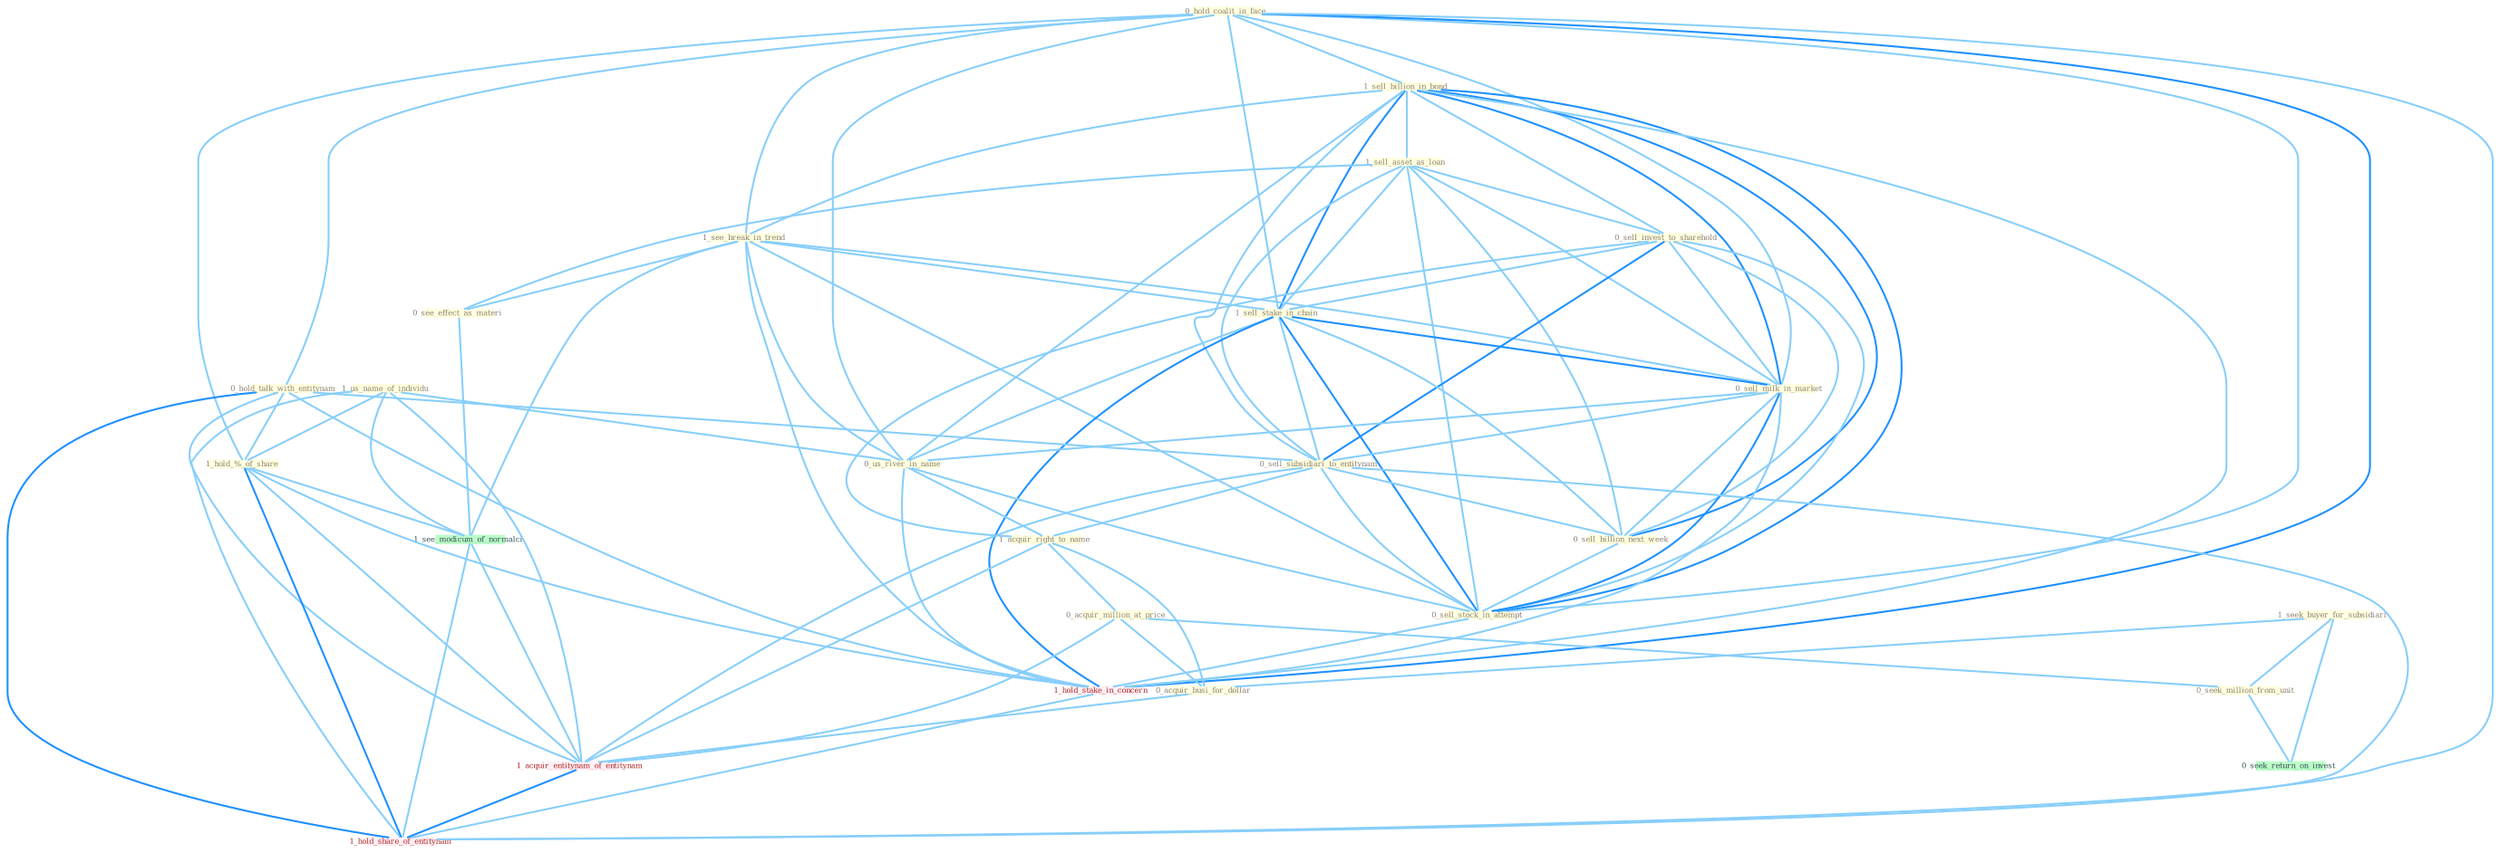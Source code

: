 Graph G{ 
    node
    [shape=polygon,style=filled,width=.5,height=.06,color="#BDFCC9",fixedsize=true,fontsize=4,
    fontcolor="#2f4f4f"];
    {node
    [color="#ffffe0", fontcolor="#8b7d6b"] "0_hold_coalit_in_face " "1_sell_billion_in_bond " "1_sell_asset_as_loan " "1_see_break_in_trend " "0_sell_invest_to_sharehold " "1_sell_stake_in_chain " "1_us_name_of_individu " "1_seek_buyer_for_subsidiari " "0_sell_milk_in_market " "0_hold_talk_with_entitynam " "0_sell_subsidiari_to_entitynam " "0_see_effect_as_materi " "0_us_river_in_name " "0_sell_billion_next_week " "1_hold_%_of_share " "0_sell_stock_in_attempt " "1_acquir_right_to_name " "0_acquir_million_at_price " "0_seek_million_from_unit " "0_acquir_busi_for_dollar "}
{node [color="#fff0f5", fontcolor="#b22222"] "1_hold_stake_in_concern " "1_acquir_entitynam_of_entitynam " "1_hold_share_of_entitynam "}
edge [color="#B0E2FF"];

	"0_hold_coalit_in_face " -- "1_sell_billion_in_bond " [w="1", color="#87cefa" ];
	"0_hold_coalit_in_face " -- "1_see_break_in_trend " [w="1", color="#87cefa" ];
	"0_hold_coalit_in_face " -- "1_sell_stake_in_chain " [w="1", color="#87cefa" ];
	"0_hold_coalit_in_face " -- "0_sell_milk_in_market " [w="1", color="#87cefa" ];
	"0_hold_coalit_in_face " -- "0_hold_talk_with_entitynam " [w="1", color="#87cefa" ];
	"0_hold_coalit_in_face " -- "0_us_river_in_name " [w="1", color="#87cefa" ];
	"0_hold_coalit_in_face " -- "1_hold_%_of_share " [w="1", color="#87cefa" ];
	"0_hold_coalit_in_face " -- "0_sell_stock_in_attempt " [w="1", color="#87cefa" ];
	"0_hold_coalit_in_face " -- "1_hold_stake_in_concern " [w="2", color="#1e90ff" , len=0.8];
	"0_hold_coalit_in_face " -- "1_hold_share_of_entitynam " [w="1", color="#87cefa" ];
	"1_sell_billion_in_bond " -- "1_sell_asset_as_loan " [w="1", color="#87cefa" ];
	"1_sell_billion_in_bond " -- "1_see_break_in_trend " [w="1", color="#87cefa" ];
	"1_sell_billion_in_bond " -- "0_sell_invest_to_sharehold " [w="1", color="#87cefa" ];
	"1_sell_billion_in_bond " -- "1_sell_stake_in_chain " [w="2", color="#1e90ff" , len=0.8];
	"1_sell_billion_in_bond " -- "0_sell_milk_in_market " [w="2", color="#1e90ff" , len=0.8];
	"1_sell_billion_in_bond " -- "0_sell_subsidiari_to_entitynam " [w="1", color="#87cefa" ];
	"1_sell_billion_in_bond " -- "0_us_river_in_name " [w="1", color="#87cefa" ];
	"1_sell_billion_in_bond " -- "0_sell_billion_next_week " [w="2", color="#1e90ff" , len=0.8];
	"1_sell_billion_in_bond " -- "0_sell_stock_in_attempt " [w="2", color="#1e90ff" , len=0.8];
	"1_sell_billion_in_bond " -- "1_hold_stake_in_concern " [w="1", color="#87cefa" ];
	"1_sell_asset_as_loan " -- "0_sell_invest_to_sharehold " [w="1", color="#87cefa" ];
	"1_sell_asset_as_loan " -- "1_sell_stake_in_chain " [w="1", color="#87cefa" ];
	"1_sell_asset_as_loan " -- "0_sell_milk_in_market " [w="1", color="#87cefa" ];
	"1_sell_asset_as_loan " -- "0_sell_subsidiari_to_entitynam " [w="1", color="#87cefa" ];
	"1_sell_asset_as_loan " -- "0_see_effect_as_materi " [w="1", color="#87cefa" ];
	"1_sell_asset_as_loan " -- "0_sell_billion_next_week " [w="1", color="#87cefa" ];
	"1_sell_asset_as_loan " -- "0_sell_stock_in_attempt " [w="1", color="#87cefa" ];
	"1_see_break_in_trend " -- "1_sell_stake_in_chain " [w="1", color="#87cefa" ];
	"1_see_break_in_trend " -- "0_sell_milk_in_market " [w="1", color="#87cefa" ];
	"1_see_break_in_trend " -- "0_see_effect_as_materi " [w="1", color="#87cefa" ];
	"1_see_break_in_trend " -- "0_us_river_in_name " [w="1", color="#87cefa" ];
	"1_see_break_in_trend " -- "0_sell_stock_in_attempt " [w="1", color="#87cefa" ];
	"1_see_break_in_trend " -- "1_hold_stake_in_concern " [w="1", color="#87cefa" ];
	"1_see_break_in_trend " -- "1_see_modicum_of_normalci " [w="1", color="#87cefa" ];
	"0_sell_invest_to_sharehold " -- "1_sell_stake_in_chain " [w="1", color="#87cefa" ];
	"0_sell_invest_to_sharehold " -- "0_sell_milk_in_market " [w="1", color="#87cefa" ];
	"0_sell_invest_to_sharehold " -- "0_sell_subsidiari_to_entitynam " [w="2", color="#1e90ff" , len=0.8];
	"0_sell_invest_to_sharehold " -- "0_sell_billion_next_week " [w="1", color="#87cefa" ];
	"0_sell_invest_to_sharehold " -- "0_sell_stock_in_attempt " [w="1", color="#87cefa" ];
	"0_sell_invest_to_sharehold " -- "1_acquir_right_to_name " [w="1", color="#87cefa" ];
	"1_sell_stake_in_chain " -- "0_sell_milk_in_market " [w="2", color="#1e90ff" , len=0.8];
	"1_sell_stake_in_chain " -- "0_sell_subsidiari_to_entitynam " [w="1", color="#87cefa" ];
	"1_sell_stake_in_chain " -- "0_us_river_in_name " [w="1", color="#87cefa" ];
	"1_sell_stake_in_chain " -- "0_sell_billion_next_week " [w="1", color="#87cefa" ];
	"1_sell_stake_in_chain " -- "0_sell_stock_in_attempt " [w="2", color="#1e90ff" , len=0.8];
	"1_sell_stake_in_chain " -- "1_hold_stake_in_concern " [w="2", color="#1e90ff" , len=0.8];
	"1_us_name_of_individu " -- "0_us_river_in_name " [w="1", color="#87cefa" ];
	"1_us_name_of_individu " -- "1_hold_%_of_share " [w="1", color="#87cefa" ];
	"1_us_name_of_individu " -- "1_see_modicum_of_normalci " [w="1", color="#87cefa" ];
	"1_us_name_of_individu " -- "1_acquir_entitynam_of_entitynam " [w="1", color="#87cefa" ];
	"1_us_name_of_individu " -- "1_hold_share_of_entitynam " [w="1", color="#87cefa" ];
	"1_seek_buyer_for_subsidiari " -- "0_seek_million_from_unit " [w="1", color="#87cefa" ];
	"1_seek_buyer_for_subsidiari " -- "0_acquir_busi_for_dollar " [w="1", color="#87cefa" ];
	"1_seek_buyer_for_subsidiari " -- "0_seek_return_on_invest " [w="1", color="#87cefa" ];
	"0_sell_milk_in_market " -- "0_sell_subsidiari_to_entitynam " [w="1", color="#87cefa" ];
	"0_sell_milk_in_market " -- "0_us_river_in_name " [w="1", color="#87cefa" ];
	"0_sell_milk_in_market " -- "0_sell_billion_next_week " [w="1", color="#87cefa" ];
	"0_sell_milk_in_market " -- "0_sell_stock_in_attempt " [w="2", color="#1e90ff" , len=0.8];
	"0_sell_milk_in_market " -- "1_hold_stake_in_concern " [w="1", color="#87cefa" ];
	"0_hold_talk_with_entitynam " -- "0_sell_subsidiari_to_entitynam " [w="1", color="#87cefa" ];
	"0_hold_talk_with_entitynam " -- "1_hold_%_of_share " [w="1", color="#87cefa" ];
	"0_hold_talk_with_entitynam " -- "1_hold_stake_in_concern " [w="1", color="#87cefa" ];
	"0_hold_talk_with_entitynam " -- "1_acquir_entitynam_of_entitynam " [w="1", color="#87cefa" ];
	"0_hold_talk_with_entitynam " -- "1_hold_share_of_entitynam " [w="2", color="#1e90ff" , len=0.8];
	"0_sell_subsidiari_to_entitynam " -- "0_sell_billion_next_week " [w="1", color="#87cefa" ];
	"0_sell_subsidiari_to_entitynam " -- "0_sell_stock_in_attempt " [w="1", color="#87cefa" ];
	"0_sell_subsidiari_to_entitynam " -- "1_acquir_right_to_name " [w="1", color="#87cefa" ];
	"0_sell_subsidiari_to_entitynam " -- "1_acquir_entitynam_of_entitynam " [w="1", color="#87cefa" ];
	"0_sell_subsidiari_to_entitynam " -- "1_hold_share_of_entitynam " [w="1", color="#87cefa" ];
	"0_see_effect_as_materi " -- "1_see_modicum_of_normalci " [w="1", color="#87cefa" ];
	"0_us_river_in_name " -- "0_sell_stock_in_attempt " [w="1", color="#87cefa" ];
	"0_us_river_in_name " -- "1_acquir_right_to_name " [w="1", color="#87cefa" ];
	"0_us_river_in_name " -- "1_hold_stake_in_concern " [w="1", color="#87cefa" ];
	"0_sell_billion_next_week " -- "0_sell_stock_in_attempt " [w="1", color="#87cefa" ];
	"1_hold_%_of_share " -- "1_hold_stake_in_concern " [w="1", color="#87cefa" ];
	"1_hold_%_of_share " -- "1_see_modicum_of_normalci " [w="1", color="#87cefa" ];
	"1_hold_%_of_share " -- "1_acquir_entitynam_of_entitynam " [w="1", color="#87cefa" ];
	"1_hold_%_of_share " -- "1_hold_share_of_entitynam " [w="2", color="#1e90ff" , len=0.8];
	"0_sell_stock_in_attempt " -- "1_hold_stake_in_concern " [w="1", color="#87cefa" ];
	"1_acquir_right_to_name " -- "0_acquir_million_at_price " [w="1", color="#87cefa" ];
	"1_acquir_right_to_name " -- "0_acquir_busi_for_dollar " [w="1", color="#87cefa" ];
	"1_acquir_right_to_name " -- "1_acquir_entitynam_of_entitynam " [w="1", color="#87cefa" ];
	"0_acquir_million_at_price " -- "0_seek_million_from_unit " [w="1", color="#87cefa" ];
	"0_acquir_million_at_price " -- "0_acquir_busi_for_dollar " [w="1", color="#87cefa" ];
	"0_acquir_million_at_price " -- "1_acquir_entitynam_of_entitynam " [w="1", color="#87cefa" ];
	"0_seek_million_from_unit " -- "0_seek_return_on_invest " [w="1", color="#87cefa" ];
	"0_acquir_busi_for_dollar " -- "1_acquir_entitynam_of_entitynam " [w="1", color="#87cefa" ];
	"1_hold_stake_in_concern " -- "1_hold_share_of_entitynam " [w="1", color="#87cefa" ];
	"1_see_modicum_of_normalci " -- "1_acquir_entitynam_of_entitynam " [w="1", color="#87cefa" ];
	"1_see_modicum_of_normalci " -- "1_hold_share_of_entitynam " [w="1", color="#87cefa" ];
	"1_acquir_entitynam_of_entitynam " -- "1_hold_share_of_entitynam " [w="2", color="#1e90ff" , len=0.8];
}